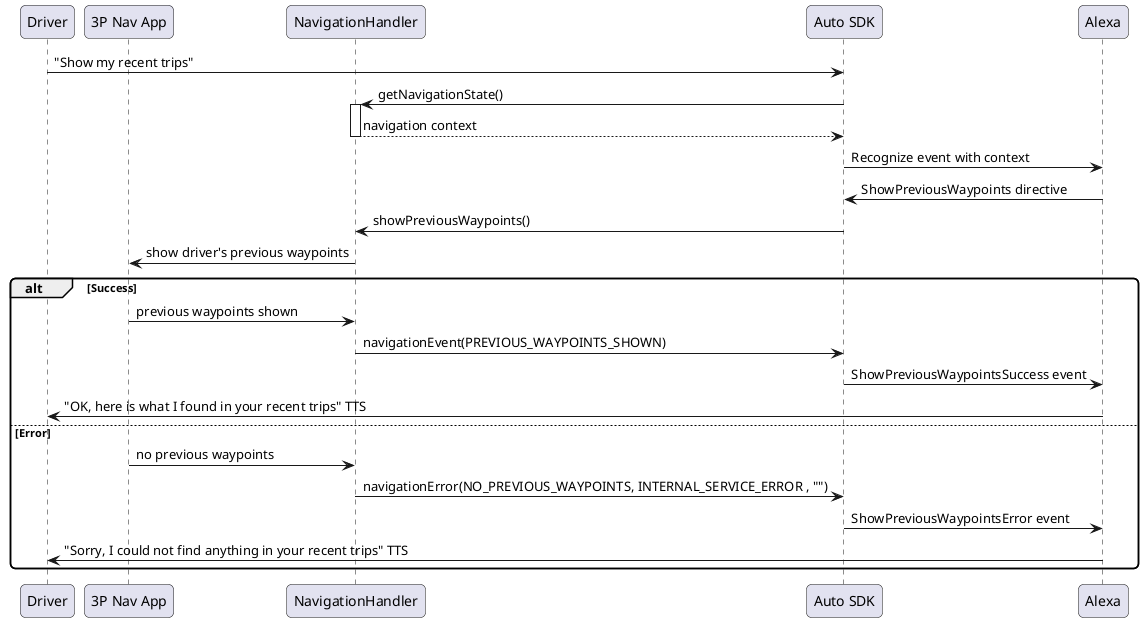 @startuml
skinparam roundcorner 10
participant Driver 
participant "3P Nav App" as Nav
participant NavigationHandler 
participant "Auto SDK" as SDK
participant Alexa

Driver->SDK: "Show my recent trips"
SDK-> NavigationHandler : getNavigationState()
activate NavigationHandler
NavigationHandler -->SDK : navigation context
deactivate NavigationHandler
SDK -> Alexa : Recognize event with context

Alexa->SDK : ShowPreviousWaypoints directive

SDK->NavigationHandler : showPreviousWaypoints()
NavigationHandler->Nav : show driver's previous waypoints

alt Success
	NavigationHandler<-Nav : previous waypoints shown
    NavigationHandler->SDK: navigationEvent(PREVIOUS_WAYPOINTS_SHOWN)
    SDK->Alexa : ShowPreviousWaypointsSuccess event
    Alexa->Driver : "OK, here is what I found in your recent trips" TTS
else Error
	NavigationHandler<-Nav : no previous waypoints
    NavigationHandler->SDK: navigationError(NO_PREVIOUS_WAYPOINTS, INTERNAL_SERVICE_ERROR , "")
    SDK->Alexa : ShowPreviousWaypointsError event
    Alexa->Driver : "Sorry, I could not find anything in your recent trips" TTS
end
@enduml
